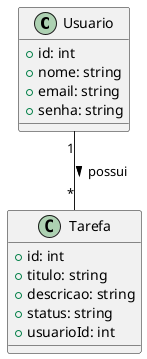 @startuml
class Usuario {
  +id: int
  +nome: string
  +email: string
  +senha: string
}

class Tarefa {
  +id: int
  +titulo: string
  +descricao: string
  +status: string
  +usuarioId: int
}

Usuario "1" -- "*" Tarefa : possui >
@enduml
